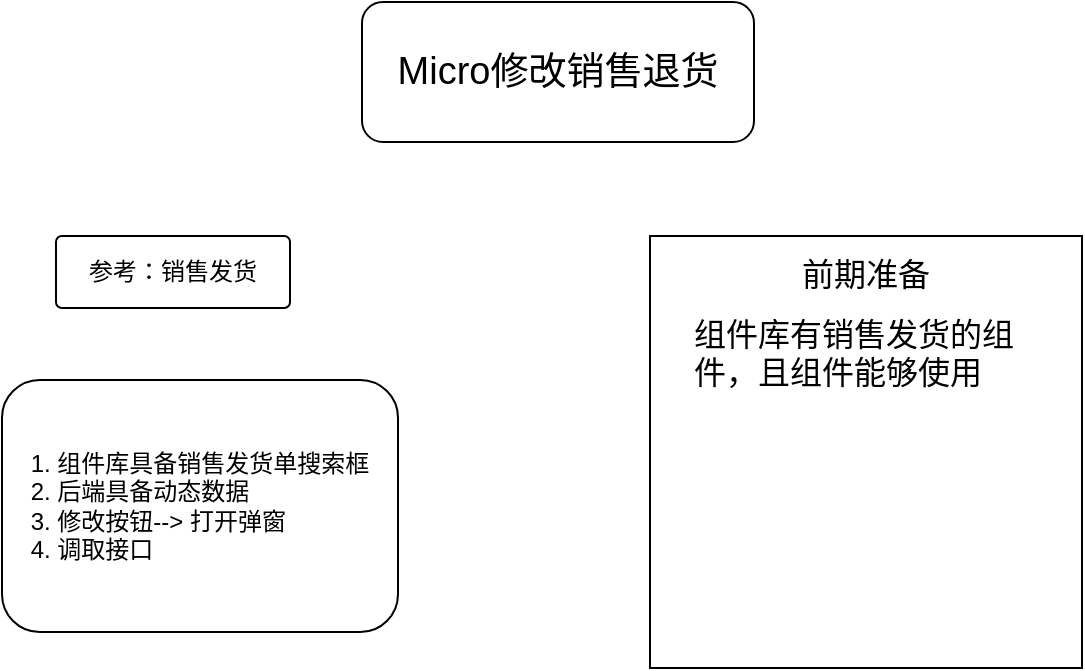 <mxfile version="21.0.6" type="github">
  <diagram name="第 1 页" id="MeqO_cxCaKRevJ5hazL_">
    <mxGraphModel dx="1195" dy="663" grid="1" gridSize="9" guides="1" tooltips="1" connect="1" arrows="1" fold="1" page="1" pageScale="1" pageWidth="1920" pageHeight="1200" math="0" shadow="0">
      <root>
        <mxCell id="0" />
        <mxCell id="1" parent="0" />
        <mxCell id="ENyJDwP865k_RAcH5P9l-3" value="&lt;font style=&quot;font-size: 19px;&quot;&gt;Micro修改销售退货&lt;/font&gt;" style="rounded=1;whiteSpace=wrap;html=1;" vertex="1" parent="1">
          <mxGeometry x="243" y="45" width="196" height="70" as="geometry" />
        </mxCell>
        <mxCell id="ENyJDwP865k_RAcH5P9l-4" value="&lt;div style=&quot;line-height: 190%;&quot;&gt;&lt;span style=&quot;background-color: initial;&quot;&gt;参考：销售发货&lt;/span&gt;&lt;/div&gt;" style="rounded=1;whiteSpace=wrap;html=1;align=center;arcSize=8;" vertex="1" parent="1">
          <mxGeometry x="90" y="162" width="117" height="36" as="geometry" />
        </mxCell>
        <mxCell id="ENyJDwP865k_RAcH5P9l-10" value="1. 组件库具备销售发货单搜索框&lt;br style=&quot;border-color: var(--border-color);&quot;&gt;&lt;div style=&quot;border-color: var(--border-color); text-align: left;&quot;&gt;2. 后端具备动态数据&lt;/div&gt;&lt;div style=&quot;border-color: var(--border-color); text-align: left;&quot;&gt;3. 修改按钮--&amp;gt; 打开弹窗&lt;/div&gt;&lt;div style=&quot;border-color: var(--border-color); text-align: left;&quot;&gt;4. 调取接口&lt;/div&gt;" style="rounded=1;whiteSpace=wrap;html=1;" vertex="1" parent="1">
          <mxGeometry x="63" y="234" width="198" height="126" as="geometry" />
        </mxCell>
        <mxCell id="ENyJDwP865k_RAcH5P9l-16" value="" style="rounded=0;whiteSpace=wrap;html=1;" vertex="1" parent="1">
          <mxGeometry x="387" y="162" width="216" height="216" as="geometry" />
        </mxCell>
        <mxCell id="ENyJDwP865k_RAcH5P9l-19" value="&lt;h1 style=&quot;font-size: 16px;&quot;&gt;&lt;span style=&quot;font-weight: 400;&quot;&gt;&lt;font style=&quot;font-size: 16px;&quot;&gt;前期准备&lt;/font&gt;&lt;/span&gt;&lt;/h1&gt;&lt;div style=&quot;text-align: left; font-size: 16px;&quot;&gt;&lt;span style=&quot;font-weight: 400;&quot;&gt;&lt;font style=&quot;font-size: 16px;&quot;&gt;组件库有销售发货的组件，且组件能够使用&lt;/font&gt;&lt;/span&gt;&lt;/div&gt;" style="text;html=1;strokeColor=none;fillColor=none;spacing=5;spacingTop=-20;whiteSpace=wrap;overflow=hidden;rounded=0;align=center;" vertex="1" parent="1">
          <mxGeometry x="405" y="171" width="180" height="120" as="geometry" />
        </mxCell>
      </root>
    </mxGraphModel>
  </diagram>
</mxfile>
